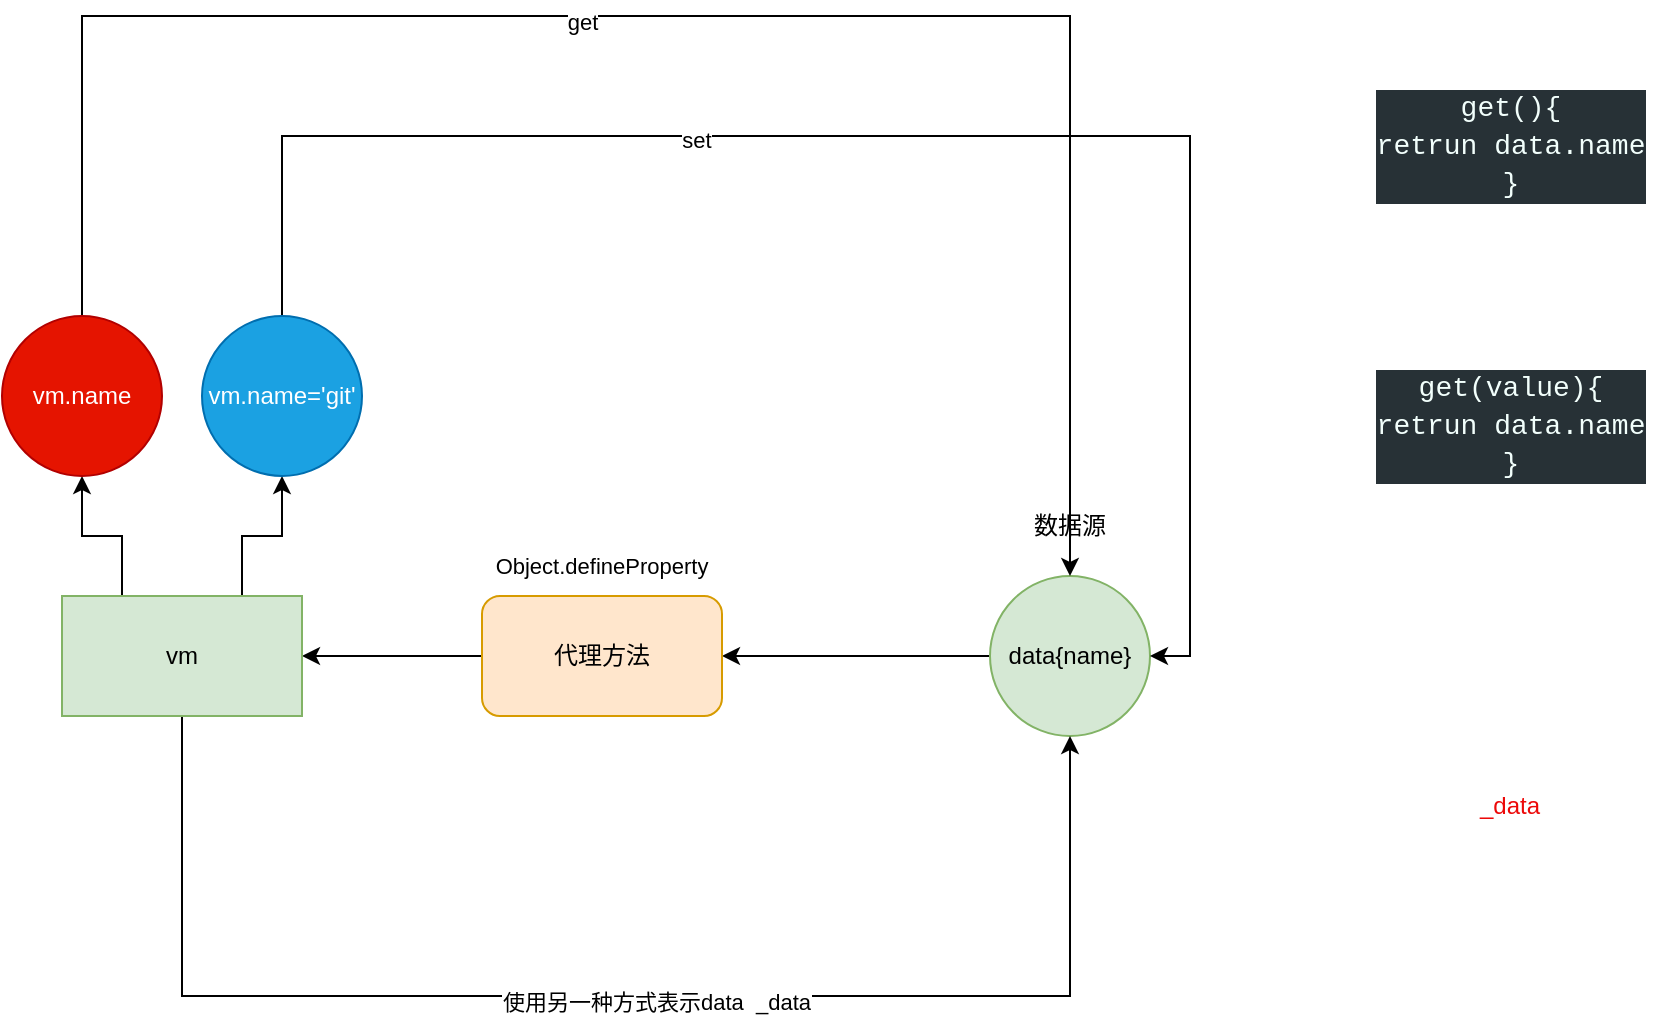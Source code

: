 <mxfile version="20.7.4" type="github"><diagram id="gkx-I2CJ1D7o2tCoG0Rt" name="第 1 页"><mxGraphModel dx="2048" dy="822" grid="1" gridSize="10" guides="1" tooltips="1" connect="1" arrows="1" fold="1" page="1" pageScale="1" pageWidth="827" pageHeight="1169" math="0" shadow="0"><root><mxCell id="0"/><mxCell id="1" parent="0"/><mxCell id="W8gQBQMwjTy0zqROTRTB-4" style="edgeStyle=orthogonalEdgeStyle;rounded=0;orthogonalLoop=1;jettySize=auto;html=1;exitX=0;exitY=0.5;exitDx=0;exitDy=0;" parent="1" source="W8gQBQMwjTy0zqROTRTB-1" target="W8gQBQMwjTy0zqROTRTB-5" edge="1"><mxGeometry relative="1" as="geometry"><mxPoint x="290" y="430" as="targetPoint"/><Array as="points"><mxPoint x="350" y="430"/><mxPoint x="350" y="430"/></Array></mxGeometry></mxCell><mxCell id="W8gQBQMwjTy0zqROTRTB-1" value="data{name}" style="ellipse;whiteSpace=wrap;html=1;aspect=fixed;fillColor=#d5e8d4;strokeColor=#82b366;" parent="1" vertex="1"><mxGeometry x="414" y="390" width="80" height="80" as="geometry"/></mxCell><mxCell id="W8gQBQMwjTy0zqROTRTB-2" value="数据源" style="text;html=1;strokeColor=none;fillColor=none;align=center;verticalAlign=middle;whiteSpace=wrap;rounded=0;" parent="1" vertex="1"><mxGeometry x="424" y="350" width="60" height="30" as="geometry"/></mxCell><mxCell id="W8gQBQMwjTy0zqROTRTB-10" style="edgeStyle=orthogonalEdgeStyle;rounded=0;orthogonalLoop=1;jettySize=auto;html=1;exitX=0;exitY=0.5;exitDx=0;exitDy=0;" parent="1" source="W8gQBQMwjTy0zqROTRTB-5" target="W8gQBQMwjTy0zqROTRTB-12" edge="1"><mxGeometry relative="1" as="geometry"><mxPoint x="80" y="430" as="targetPoint"/></mxGeometry></mxCell><mxCell id="W8gQBQMwjTy0zqROTRTB-5" value="代理方法" style="rounded=1;whiteSpace=wrap;html=1;fillColor=#ffe6cc;strokeColor=#d79b00;" parent="1" vertex="1"><mxGeometry x="160" y="400" width="120" height="60" as="geometry"/></mxCell><mxCell id="W8gQBQMwjTy0zqROTRTB-8" value="&lt;span style=&quot;font-size: 11px; background-color: rgb(255, 255, 255);&quot;&gt;Object.defineProperty&lt;/span&gt;" style="text;html=1;strokeColor=none;fillColor=none;align=center;verticalAlign=middle;whiteSpace=wrap;rounded=0;" parent="1" vertex="1"><mxGeometry x="190" y="370" width="60" height="30" as="geometry"/></mxCell><mxCell id="W8gQBQMwjTy0zqROTRTB-14" style="edgeStyle=orthogonalEdgeStyle;rounded=0;orthogonalLoop=1;jettySize=auto;html=1;exitX=0.5;exitY=1;exitDx=0;exitDy=0;entryX=0.5;entryY=1;entryDx=0;entryDy=0;" parent="1" source="W8gQBQMwjTy0zqROTRTB-12" target="W8gQBQMwjTy0zqROTRTB-1" edge="1"><mxGeometry relative="1" as="geometry"><Array as="points"><mxPoint x="10" y="600"/><mxPoint x="454" y="600"/></Array></mxGeometry></mxCell><mxCell id="W8gQBQMwjTy0zqROTRTB-15" value="使用另一种方式表示data&amp;nbsp; _data" style="edgeLabel;html=1;align=center;verticalAlign=middle;resizable=0;points=[];" parent="W8gQBQMwjTy0zqROTRTB-14" vertex="1" connectable="0"><mxGeometry x="0.055" y="-3" relative="1" as="geometry"><mxPoint as="offset"/></mxGeometry></mxCell><mxCell id="W8gQBQMwjTy0zqROTRTB-17" style="edgeStyle=orthogonalEdgeStyle;rounded=0;orthogonalLoop=1;jettySize=auto;html=1;exitX=0.25;exitY=0;exitDx=0;exitDy=0;" parent="1" source="W8gQBQMwjTy0zqROTRTB-12" target="W8gQBQMwjTy0zqROTRTB-18" edge="1"><mxGeometry relative="1" as="geometry"><mxPoint x="-20" y="350" as="targetPoint"/></mxGeometry></mxCell><mxCell id="W8gQBQMwjTy0zqROTRTB-20" style="edgeStyle=orthogonalEdgeStyle;rounded=0;orthogonalLoop=1;jettySize=auto;html=1;exitX=0.75;exitY=0;exitDx=0;exitDy=0;" parent="1" source="W8gQBQMwjTy0zqROTRTB-12" target="W8gQBQMwjTy0zqROTRTB-19" edge="1"><mxGeometry relative="1" as="geometry"/></mxCell><mxCell id="W8gQBQMwjTy0zqROTRTB-12" value="vm" style="rounded=0;whiteSpace=wrap;html=1;fillColor=#d5e8d4;strokeColor=#82b366;" parent="1" vertex="1"><mxGeometry x="-50" y="400" width="120" height="60" as="geometry"/></mxCell><mxCell id="W8gQBQMwjTy0zqROTRTB-21" style="edgeStyle=orthogonalEdgeStyle;rounded=0;orthogonalLoop=1;jettySize=auto;html=1;exitX=0.5;exitY=0;exitDx=0;exitDy=0;" parent="1" source="W8gQBQMwjTy0zqROTRTB-18" target="W8gQBQMwjTy0zqROTRTB-1" edge="1"><mxGeometry relative="1" as="geometry"><Array as="points"><mxPoint x="-40" y="110"/><mxPoint x="454" y="110"/></Array></mxGeometry></mxCell><mxCell id="W8gQBQMwjTy0zqROTRTB-25" value="get" style="edgeLabel;html=1;align=center;verticalAlign=middle;resizable=0;points=[];" parent="W8gQBQMwjTy0zqROTRTB-21" vertex="1" connectable="0"><mxGeometry x="-0.134" y="-3" relative="1" as="geometry"><mxPoint as="offset"/></mxGeometry></mxCell><mxCell id="W8gQBQMwjTy0zqROTRTB-18" value="vm.name" style="ellipse;whiteSpace=wrap;html=1;aspect=fixed;fillColor=#e51400;fontColor=#ffffff;strokeColor=#B20000;" parent="1" vertex="1"><mxGeometry x="-80" y="260" width="80" height="80" as="geometry"/></mxCell><mxCell id="W8gQBQMwjTy0zqROTRTB-29" style="edgeStyle=orthogonalEdgeStyle;rounded=0;orthogonalLoop=1;jettySize=auto;html=1;exitX=0.5;exitY=0;exitDx=0;exitDy=0;entryX=1;entryY=0.5;entryDx=0;entryDy=0;" parent="1" source="W8gQBQMwjTy0zqROTRTB-19" target="W8gQBQMwjTy0zqROTRTB-1" edge="1"><mxGeometry relative="1" as="geometry"><Array as="points"><mxPoint x="60" y="170"/><mxPoint x="514" y="170"/><mxPoint x="514" y="430"/></Array></mxGeometry></mxCell><mxCell id="W8gQBQMwjTy0zqROTRTB-32" value="set" style="edgeLabel;html=1;align=center;verticalAlign=middle;resizable=0;points=[];" parent="W8gQBQMwjTy0zqROTRTB-29" vertex="1" connectable="0"><mxGeometry x="-0.28" y="-2" relative="1" as="geometry"><mxPoint as="offset"/></mxGeometry></mxCell><mxCell id="W8gQBQMwjTy0zqROTRTB-19" value="vm.name='git'" style="ellipse;whiteSpace=wrap;html=1;aspect=fixed;fillColor=#1ba1e2;fontColor=#ffffff;strokeColor=#006EAF;" parent="1" vertex="1"><mxGeometry x="20" y="260" width="80" height="80" as="geometry"/></mxCell><mxCell id="W8gQBQMwjTy0zqROTRTB-27" value="&lt;div style=&quot;color: rgb(242, 255, 252); background-color: rgb(39, 49, 54); font-family: Consolas, &amp;quot;Courier New&amp;quot;, monospace; font-size: 14px; line-height: 19px;&quot;&gt;get(){&lt;/div&gt;&lt;div style=&quot;color: rgb(242, 255, 252); background-color: rgb(39, 49, 54); font-family: Consolas, &amp;quot;Courier New&amp;quot;, monospace; font-size: 14px; line-height: 19px;&quot;&gt;retrun data.name&lt;/div&gt;&lt;div style=&quot;color: rgb(242, 255, 252); background-color: rgb(39, 49, 54); font-family: Consolas, &amp;quot;Courier New&amp;quot;, monospace; font-size: 14px; line-height: 19px;&quot;&gt;}&lt;br&gt;&lt;/div&gt;" style="text;html=1;align=center;verticalAlign=middle;resizable=0;points=[];autosize=1;strokeColor=none;fillColor=none;" parent="1" vertex="1"><mxGeometry x="599" y="140" width="150" height="70" as="geometry"/></mxCell><mxCell id="W8gQBQMwjTy0zqROTRTB-28" value="&lt;div style=&quot;color: rgb(242, 255, 252); background-color: rgb(39, 49, 54); font-family: Consolas, &amp;quot;Courier New&amp;quot;, monospace; font-size: 14px; line-height: 19px;&quot;&gt;get(value){&lt;/div&gt;&lt;div style=&quot;color: rgb(242, 255, 252); background-color: rgb(39, 49, 54); font-family: Consolas, &amp;quot;Courier New&amp;quot;, monospace; font-size: 14px; line-height: 19px;&quot;&gt;retrun data.name&lt;/div&gt;&lt;div style=&quot;color: rgb(242, 255, 252); background-color: rgb(39, 49, 54); font-family: Consolas, &amp;quot;Courier New&amp;quot;, monospace; font-size: 14px; line-height: 19px;&quot;&gt;}&lt;br&gt;&lt;/div&gt;" style="text;html=1;align=center;verticalAlign=middle;resizable=0;points=[];autosize=1;strokeColor=none;fillColor=none;" parent="1" vertex="1"><mxGeometry x="599" y="280" width="150" height="70" as="geometry"/></mxCell><mxCell id="W8gQBQMwjTy0zqROTRTB-33" value="_data" style="text;html=1;strokeColor=none;fillColor=none;align=center;verticalAlign=middle;whiteSpace=wrap;rounded=0;fontColor=#ec0909;" parent="1" vertex="1"><mxGeometry x="644" y="490" width="60" height="30" as="geometry"/></mxCell></root></mxGraphModel></diagram></mxfile>